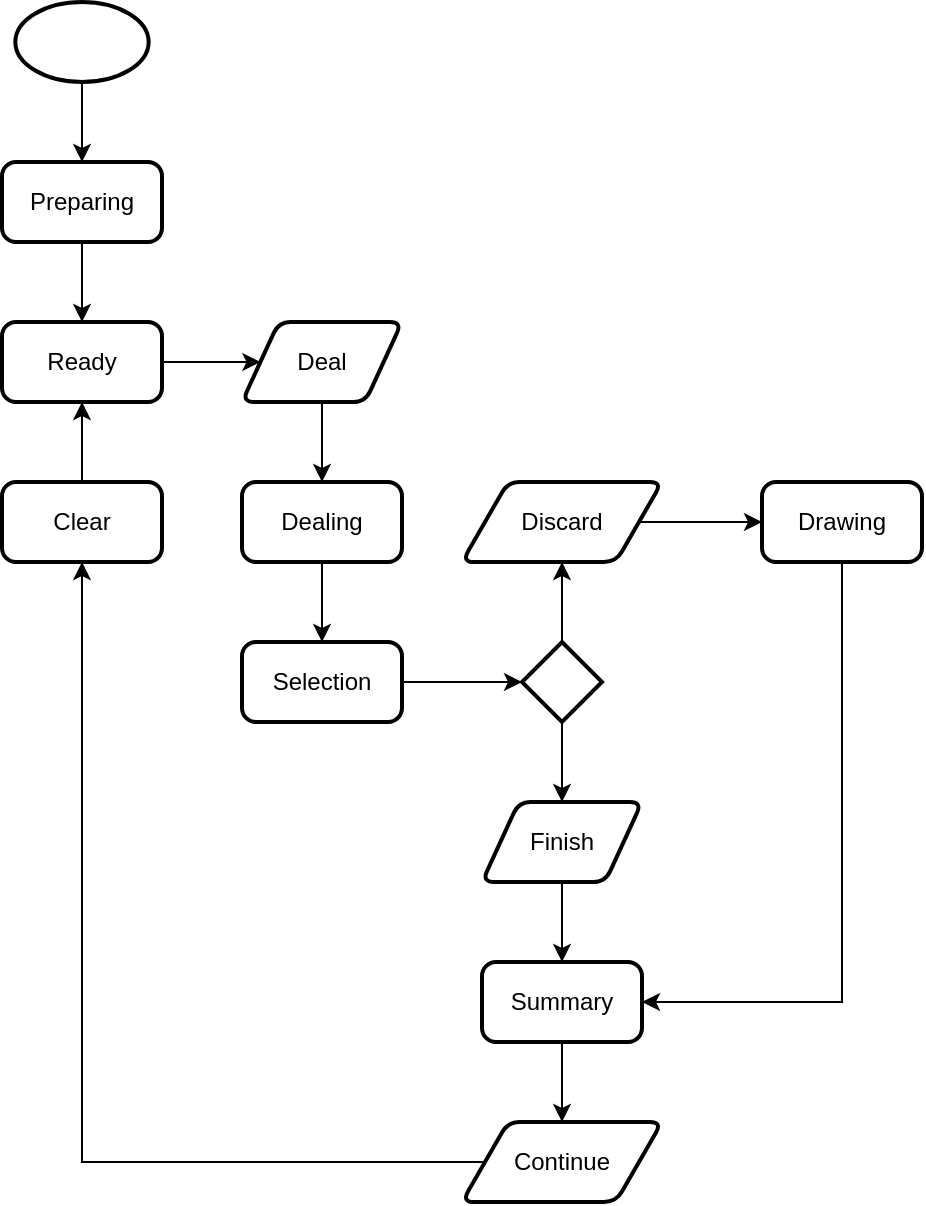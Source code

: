 <mxfile version="13.1.3">
    <diagram id="bXfxTJxQ9AIQ0oY76hnS" name="Page-1">
        <mxGraphModel dx="1554" dy="814" grid="1" gridSize="10" guides="1" tooltips="1" connect="1" arrows="1" fold="1" page="1" pageScale="1" pageWidth="827" pageHeight="1169" math="0" shadow="0">
            <root>
                <mxCell id="0"/>
                <mxCell id="1" parent="0"/>
                <mxCell id="FDrEU-RgLeXFtYRC1Z7L-18" style="edgeStyle=orthogonalEdgeStyle;rounded=0;orthogonalLoop=1;jettySize=auto;html=1;exitX=0.5;exitY=1;exitDx=0;exitDy=0;entryX=0.5;entryY=0;entryDx=0;entryDy=0;" parent="1" source="FDrEU-RgLeXFtYRC1Z7L-1" target="FDrEU-RgLeXFtYRC1Z7L-2" edge="1">
                    <mxGeometry relative="1" as="geometry"/>
                </mxCell>
                <mxCell id="FDrEU-RgLeXFtYRC1Z7L-1" value="Preparing" style="rounded=1;whiteSpace=wrap;html=1;absoluteArcSize=1;arcSize=14;strokeWidth=2;" parent="1" vertex="1">
                    <mxGeometry x="240" y="160" width="80" height="40" as="geometry"/>
                </mxCell>
                <mxCell id="FDrEU-RgLeXFtYRC1Z7L-46" style="edgeStyle=orthogonalEdgeStyle;rounded=0;orthogonalLoop=1;jettySize=auto;html=1;exitX=1;exitY=0.5;exitDx=0;exitDy=0;entryX=0;entryY=0.5;entryDx=0;entryDy=0;" parent="1" source="FDrEU-RgLeXFtYRC1Z7L-2" target="FDrEU-RgLeXFtYRC1Z7L-16" edge="1">
                    <mxGeometry relative="1" as="geometry"/>
                </mxCell>
                <mxCell id="FDrEU-RgLeXFtYRC1Z7L-2" value="Ready" style="rounded=1;whiteSpace=wrap;html=1;absoluteArcSize=1;arcSize=14;strokeWidth=2;" parent="1" vertex="1">
                    <mxGeometry x="240" y="240" width="80" height="40" as="geometry"/>
                </mxCell>
                <mxCell id="FDrEU-RgLeXFtYRC1Z7L-4" style="edgeStyle=orthogonalEdgeStyle;rounded=0;orthogonalLoop=1;jettySize=auto;html=1;exitX=0.5;exitY=1;exitDx=0;exitDy=0;exitPerimeter=0;entryX=0.5;entryY=0;entryDx=0;entryDy=0;" parent="1" source="FDrEU-RgLeXFtYRC1Z7L-15" target="FDrEU-RgLeXFtYRC1Z7L-1" edge="1">
                    <mxGeometry relative="1" as="geometry">
                        <mxPoint x="280" y="80" as="sourcePoint"/>
                    </mxGeometry>
                </mxCell>
                <mxCell id="FDrEU-RgLeXFtYRC1Z7L-45" style="edgeStyle=orthogonalEdgeStyle;rounded=0;orthogonalLoop=1;jettySize=auto;html=1;exitX=0.5;exitY=1;exitDx=0;exitDy=0;entryX=0.5;entryY=0;entryDx=0;entryDy=0;" parent="1" source="FDrEU-RgLeXFtYRC1Z7L-6" target="FDrEU-RgLeXFtYRC1Z7L-9" edge="1">
                    <mxGeometry relative="1" as="geometry"/>
                </mxCell>
                <mxCell id="FDrEU-RgLeXFtYRC1Z7L-6" value="Dealing" style="rounded=1;whiteSpace=wrap;html=1;absoluteArcSize=1;arcSize=14;strokeWidth=2;" parent="1" vertex="1">
                    <mxGeometry x="360" y="320" width="80" height="40" as="geometry"/>
                </mxCell>
                <mxCell id="FDrEU-RgLeXFtYRC1Z7L-35" style="edgeStyle=orthogonalEdgeStyle;rounded=0;orthogonalLoop=1;jettySize=auto;html=1;exitX=0.5;exitY=1;exitDx=0;exitDy=0;entryX=1;entryY=0.5;entryDx=0;entryDy=0;" parent="1" source="FDrEU-RgLeXFtYRC1Z7L-8" target="FDrEU-RgLeXFtYRC1Z7L-37" edge="1">
                    <mxGeometry relative="1" as="geometry">
                        <mxPoint x="660" y="480" as="targetPoint"/>
                    </mxGeometry>
                </mxCell>
                <mxCell id="FDrEU-RgLeXFtYRC1Z7L-8" value="Drawing" style="rounded=1;whiteSpace=wrap;html=1;absoluteArcSize=1;arcSize=14;strokeWidth=2;" parent="1" vertex="1">
                    <mxGeometry x="620" y="320" width="80" height="40" as="geometry"/>
                </mxCell>
                <mxCell id="FDrEU-RgLeXFtYRC1Z7L-33" style="edgeStyle=orthogonalEdgeStyle;rounded=0;orthogonalLoop=1;jettySize=auto;html=1;exitX=1;exitY=0.5;exitDx=0;exitDy=0;entryX=0;entryY=0.5;entryDx=0;entryDy=0;entryPerimeter=0;" parent="1" source="FDrEU-RgLeXFtYRC1Z7L-9" target="FDrEU-RgLeXFtYRC1Z7L-11" edge="1">
                    <mxGeometry relative="1" as="geometry"/>
                </mxCell>
                <mxCell id="FDrEU-RgLeXFtYRC1Z7L-9" value="Selection" style="rounded=1;whiteSpace=wrap;html=1;absoluteArcSize=1;arcSize=14;strokeWidth=2;" parent="1" vertex="1">
                    <mxGeometry x="360" y="400" width="80" height="40" as="geometry"/>
                </mxCell>
                <mxCell id="FDrEU-RgLeXFtYRC1Z7L-29" style="edgeStyle=orthogonalEdgeStyle;rounded=0;orthogonalLoop=1;jettySize=auto;html=1;exitX=0.5;exitY=0;exitDx=0;exitDy=0;exitPerimeter=0;entryX=0.5;entryY=1;entryDx=0;entryDy=0;" parent="1" source="FDrEU-RgLeXFtYRC1Z7L-11" target="FDrEU-RgLeXFtYRC1Z7L-21" edge="1">
                    <mxGeometry relative="1" as="geometry"/>
                </mxCell>
                <mxCell id="FDrEU-RgLeXFtYRC1Z7L-31" style="edgeStyle=orthogonalEdgeStyle;rounded=0;orthogonalLoop=1;jettySize=auto;html=1;exitX=0.5;exitY=1;exitDx=0;exitDy=0;exitPerimeter=0;entryX=0.5;entryY=0;entryDx=0;entryDy=0;" parent="1" source="FDrEU-RgLeXFtYRC1Z7L-11" target="FDrEU-RgLeXFtYRC1Z7L-26" edge="1">
                    <mxGeometry relative="1" as="geometry"/>
                </mxCell>
                <mxCell id="FDrEU-RgLeXFtYRC1Z7L-11" value="" style="strokeWidth=2;html=1;shape=mxgraph.flowchart.decision;whiteSpace=wrap;" parent="1" vertex="1">
                    <mxGeometry x="500" y="400" width="40" height="40" as="geometry"/>
                </mxCell>
                <mxCell id="FDrEU-RgLeXFtYRC1Z7L-15" value="" style="strokeWidth=2;html=1;shape=mxgraph.flowchart.start_1;whiteSpace=wrap;" parent="1" vertex="1">
                    <mxGeometry x="246.66" y="80" width="66.67" height="40" as="geometry"/>
                </mxCell>
                <mxCell id="FDrEU-RgLeXFtYRC1Z7L-20" style="edgeStyle=orthogonalEdgeStyle;rounded=0;orthogonalLoop=1;jettySize=auto;html=1;exitX=0.5;exitY=1;exitDx=0;exitDy=0;entryX=0.5;entryY=0;entryDx=0;entryDy=0;" parent="1" source="FDrEU-RgLeXFtYRC1Z7L-16" target="FDrEU-RgLeXFtYRC1Z7L-6" edge="1">
                    <mxGeometry relative="1" as="geometry"/>
                </mxCell>
                <mxCell id="FDrEU-RgLeXFtYRC1Z7L-16" value="Deal" style="shape=parallelogram;html=1;strokeWidth=2;perimeter=parallelogramPerimeter;whiteSpace=wrap;rounded=1;arcSize=12;size=0.23;" parent="1" vertex="1">
                    <mxGeometry x="360" y="240" width="80" height="40" as="geometry"/>
                </mxCell>
                <mxCell id="FDrEU-RgLeXFtYRC1Z7L-30" style="edgeStyle=orthogonalEdgeStyle;rounded=0;orthogonalLoop=1;jettySize=auto;html=1;exitX=1;exitY=0.5;exitDx=0;exitDy=0;entryX=0;entryY=0.5;entryDx=0;entryDy=0;" parent="1" source="FDrEU-RgLeXFtYRC1Z7L-21" target="FDrEU-RgLeXFtYRC1Z7L-8" edge="1">
                    <mxGeometry relative="1" as="geometry"/>
                </mxCell>
                <mxCell id="FDrEU-RgLeXFtYRC1Z7L-21" value="Discard" style="shape=parallelogram;html=1;strokeWidth=2;perimeter=parallelogramPerimeter;whiteSpace=wrap;rounded=1;arcSize=12;size=0.23;" parent="1" vertex="1">
                    <mxGeometry x="470" y="320" width="100" height="40" as="geometry"/>
                </mxCell>
                <mxCell id="FDrEU-RgLeXFtYRC1Z7L-38" style="edgeStyle=orthogonalEdgeStyle;rounded=0;orthogonalLoop=1;jettySize=auto;html=1;exitX=0.5;exitY=1;exitDx=0;exitDy=0;entryX=0.5;entryY=0;entryDx=0;entryDy=0;" parent="1" source="FDrEU-RgLeXFtYRC1Z7L-26" target="FDrEU-RgLeXFtYRC1Z7L-37" edge="1">
                    <mxGeometry relative="1" as="geometry"/>
                </mxCell>
                <mxCell id="FDrEU-RgLeXFtYRC1Z7L-26" value="Finish" style="shape=parallelogram;html=1;strokeWidth=2;perimeter=parallelogramPerimeter;whiteSpace=wrap;rounded=1;arcSize=12;size=0.23;" parent="1" vertex="1">
                    <mxGeometry x="480" y="480" width="80" height="40" as="geometry"/>
                </mxCell>
                <mxCell id="FDrEU-RgLeXFtYRC1Z7L-44" style="edgeStyle=orthogonalEdgeStyle;rounded=0;orthogonalLoop=1;jettySize=auto;html=1;exitX=0.5;exitY=1;exitDx=0;exitDy=0;entryX=0.5;entryY=0;entryDx=0;entryDy=0;" parent="1" source="FDrEU-RgLeXFtYRC1Z7L-37" target="FDrEU-RgLeXFtYRC1Z7L-40" edge="1">
                    <mxGeometry relative="1" as="geometry"/>
                </mxCell>
                <mxCell id="FDrEU-RgLeXFtYRC1Z7L-37" value="Summary" style="rounded=1;whiteSpace=wrap;html=1;absoluteArcSize=1;arcSize=14;strokeWidth=2;" parent="1" vertex="1">
                    <mxGeometry x="480" y="560" width="80" height="40" as="geometry"/>
                </mxCell>
                <mxCell id="FDrEU-RgLeXFtYRC1Z7L-47" style="edgeStyle=orthogonalEdgeStyle;rounded=0;orthogonalLoop=1;jettySize=auto;html=1;exitX=0.5;exitY=0;exitDx=0;exitDy=0;entryX=0.5;entryY=1;entryDx=0;entryDy=0;" parent="1" source="FDrEU-RgLeXFtYRC1Z7L-39" target="FDrEU-RgLeXFtYRC1Z7L-2" edge="1">
                    <mxGeometry relative="1" as="geometry"/>
                </mxCell>
                <mxCell id="FDrEU-RgLeXFtYRC1Z7L-39" value="Clear" style="rounded=1;whiteSpace=wrap;html=1;absoluteArcSize=1;arcSize=14;strokeWidth=2;" parent="1" vertex="1">
                    <mxGeometry x="240" y="320" width="80" height="40" as="geometry"/>
                </mxCell>
                <mxCell id="FDrEU-RgLeXFtYRC1Z7L-43" style="edgeStyle=orthogonalEdgeStyle;rounded=0;orthogonalLoop=1;jettySize=auto;html=1;exitX=0;exitY=0.5;exitDx=0;exitDy=0;entryX=0.5;entryY=1;entryDx=0;entryDy=0;" parent="1" source="FDrEU-RgLeXFtYRC1Z7L-40" target="FDrEU-RgLeXFtYRC1Z7L-39" edge="1">
                    <mxGeometry relative="1" as="geometry"/>
                </mxCell>
                <mxCell id="FDrEU-RgLeXFtYRC1Z7L-40" value="Continue" style="shape=parallelogram;html=1;strokeWidth=2;perimeter=parallelogramPerimeter;whiteSpace=wrap;rounded=1;arcSize=12;size=0.23;" parent="1" vertex="1">
                    <mxGeometry x="470" y="640" width="100" height="40" as="geometry"/>
                </mxCell>
            </root>
        </mxGraphModel>
    </diagram>
</mxfile>